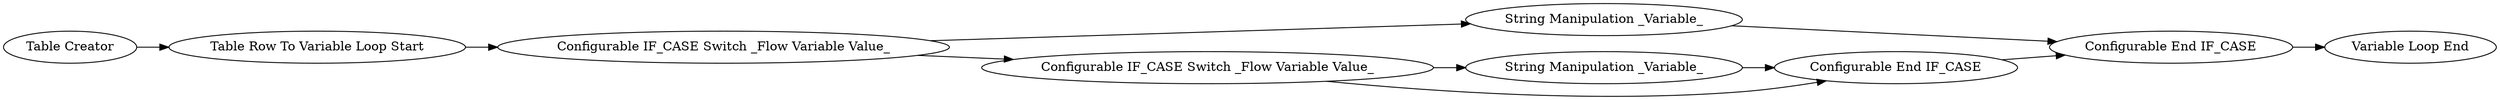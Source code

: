 digraph {
	888 -> 889
	888 -> 892
	892 -> 891
	889 -> 890
	890 -> 899
	892 -> 893
	893 -> 890
	894 -> 898
	898 -> 888
	891 -> 893
	888 [label="Configurable IF_CASE Switch _Flow Variable Value_"]
	889 [label="String Manipulation _Variable_"]
	891 [label="String Manipulation _Variable_"]
	899 [label="Variable Loop End"]
	893 [label="Configurable End IF_CASE"]
	890 [label="Configurable End IF_CASE"]
	898 [label="Table Row To Variable Loop Start"]
	892 [label="Configurable IF_CASE Switch _Flow Variable Value_"]
	894 [label="Table Creator"]
	rankdir=LR
}
